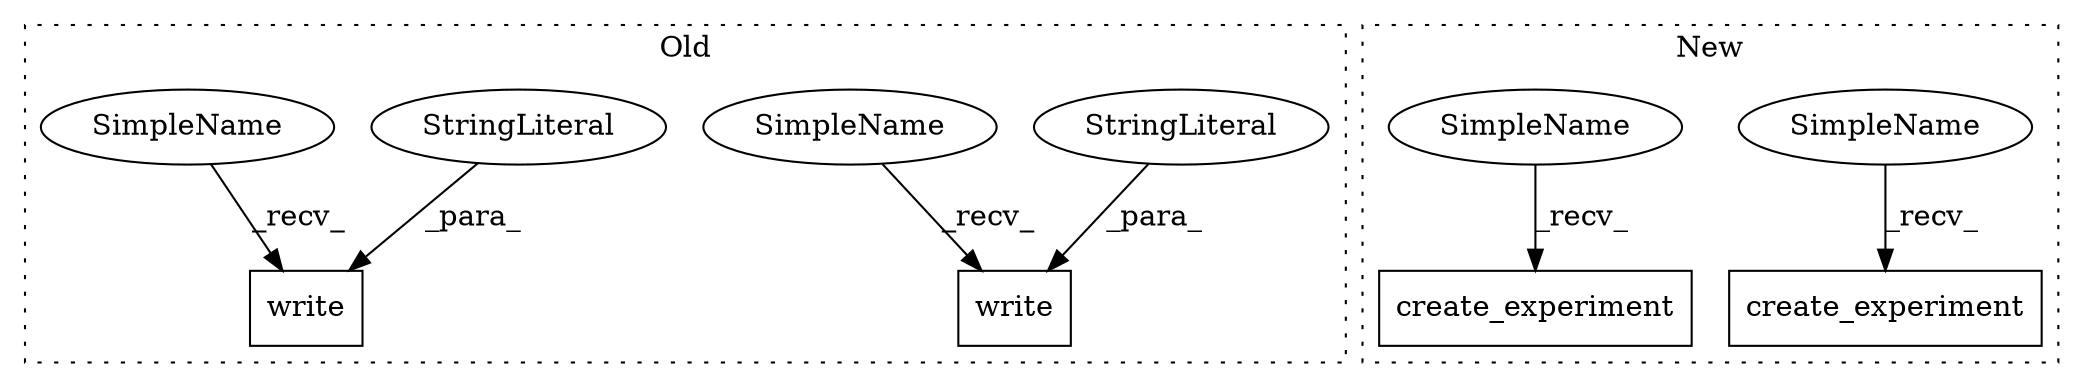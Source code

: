 digraph G {
subgraph cluster0 {
1 [label="write" a="32" s="1209,1242" l="6,1" shape="box"];
3 [label="StringLiteral" a="45" s="1215" l="13" shape="ellipse"];
4 [label="write" a="32" s="1259,1291" l="6,1" shape="box"];
5 [label="StringLiteral" a="45" s="1265" l="13" shape="ellipse"];
7 [label="SimpleName" a="42" s="1249" l="9" shape="ellipse"];
8 [label="SimpleName" a="42" s="1199" l="9" shape="ellipse"];
label = "Old";
style="dotted";
}
subgraph cluster1 {
2 [label="create_experiment" a="32" s="1183,1214" l="18,1" shape="box"];
6 [label="create_experiment" a="32" s="1229,1259" l="18,1" shape="box"];
9 [label="SimpleName" a="42" s="1175" l="7" shape="ellipse"];
10 [label="SimpleName" a="42" s="1221" l="7" shape="ellipse"];
label = "New";
style="dotted";
}
3 -> 1 [label="_para_"];
5 -> 4 [label="_para_"];
7 -> 4 [label="_recv_"];
8 -> 1 [label="_recv_"];
9 -> 2 [label="_recv_"];
10 -> 6 [label="_recv_"];
}